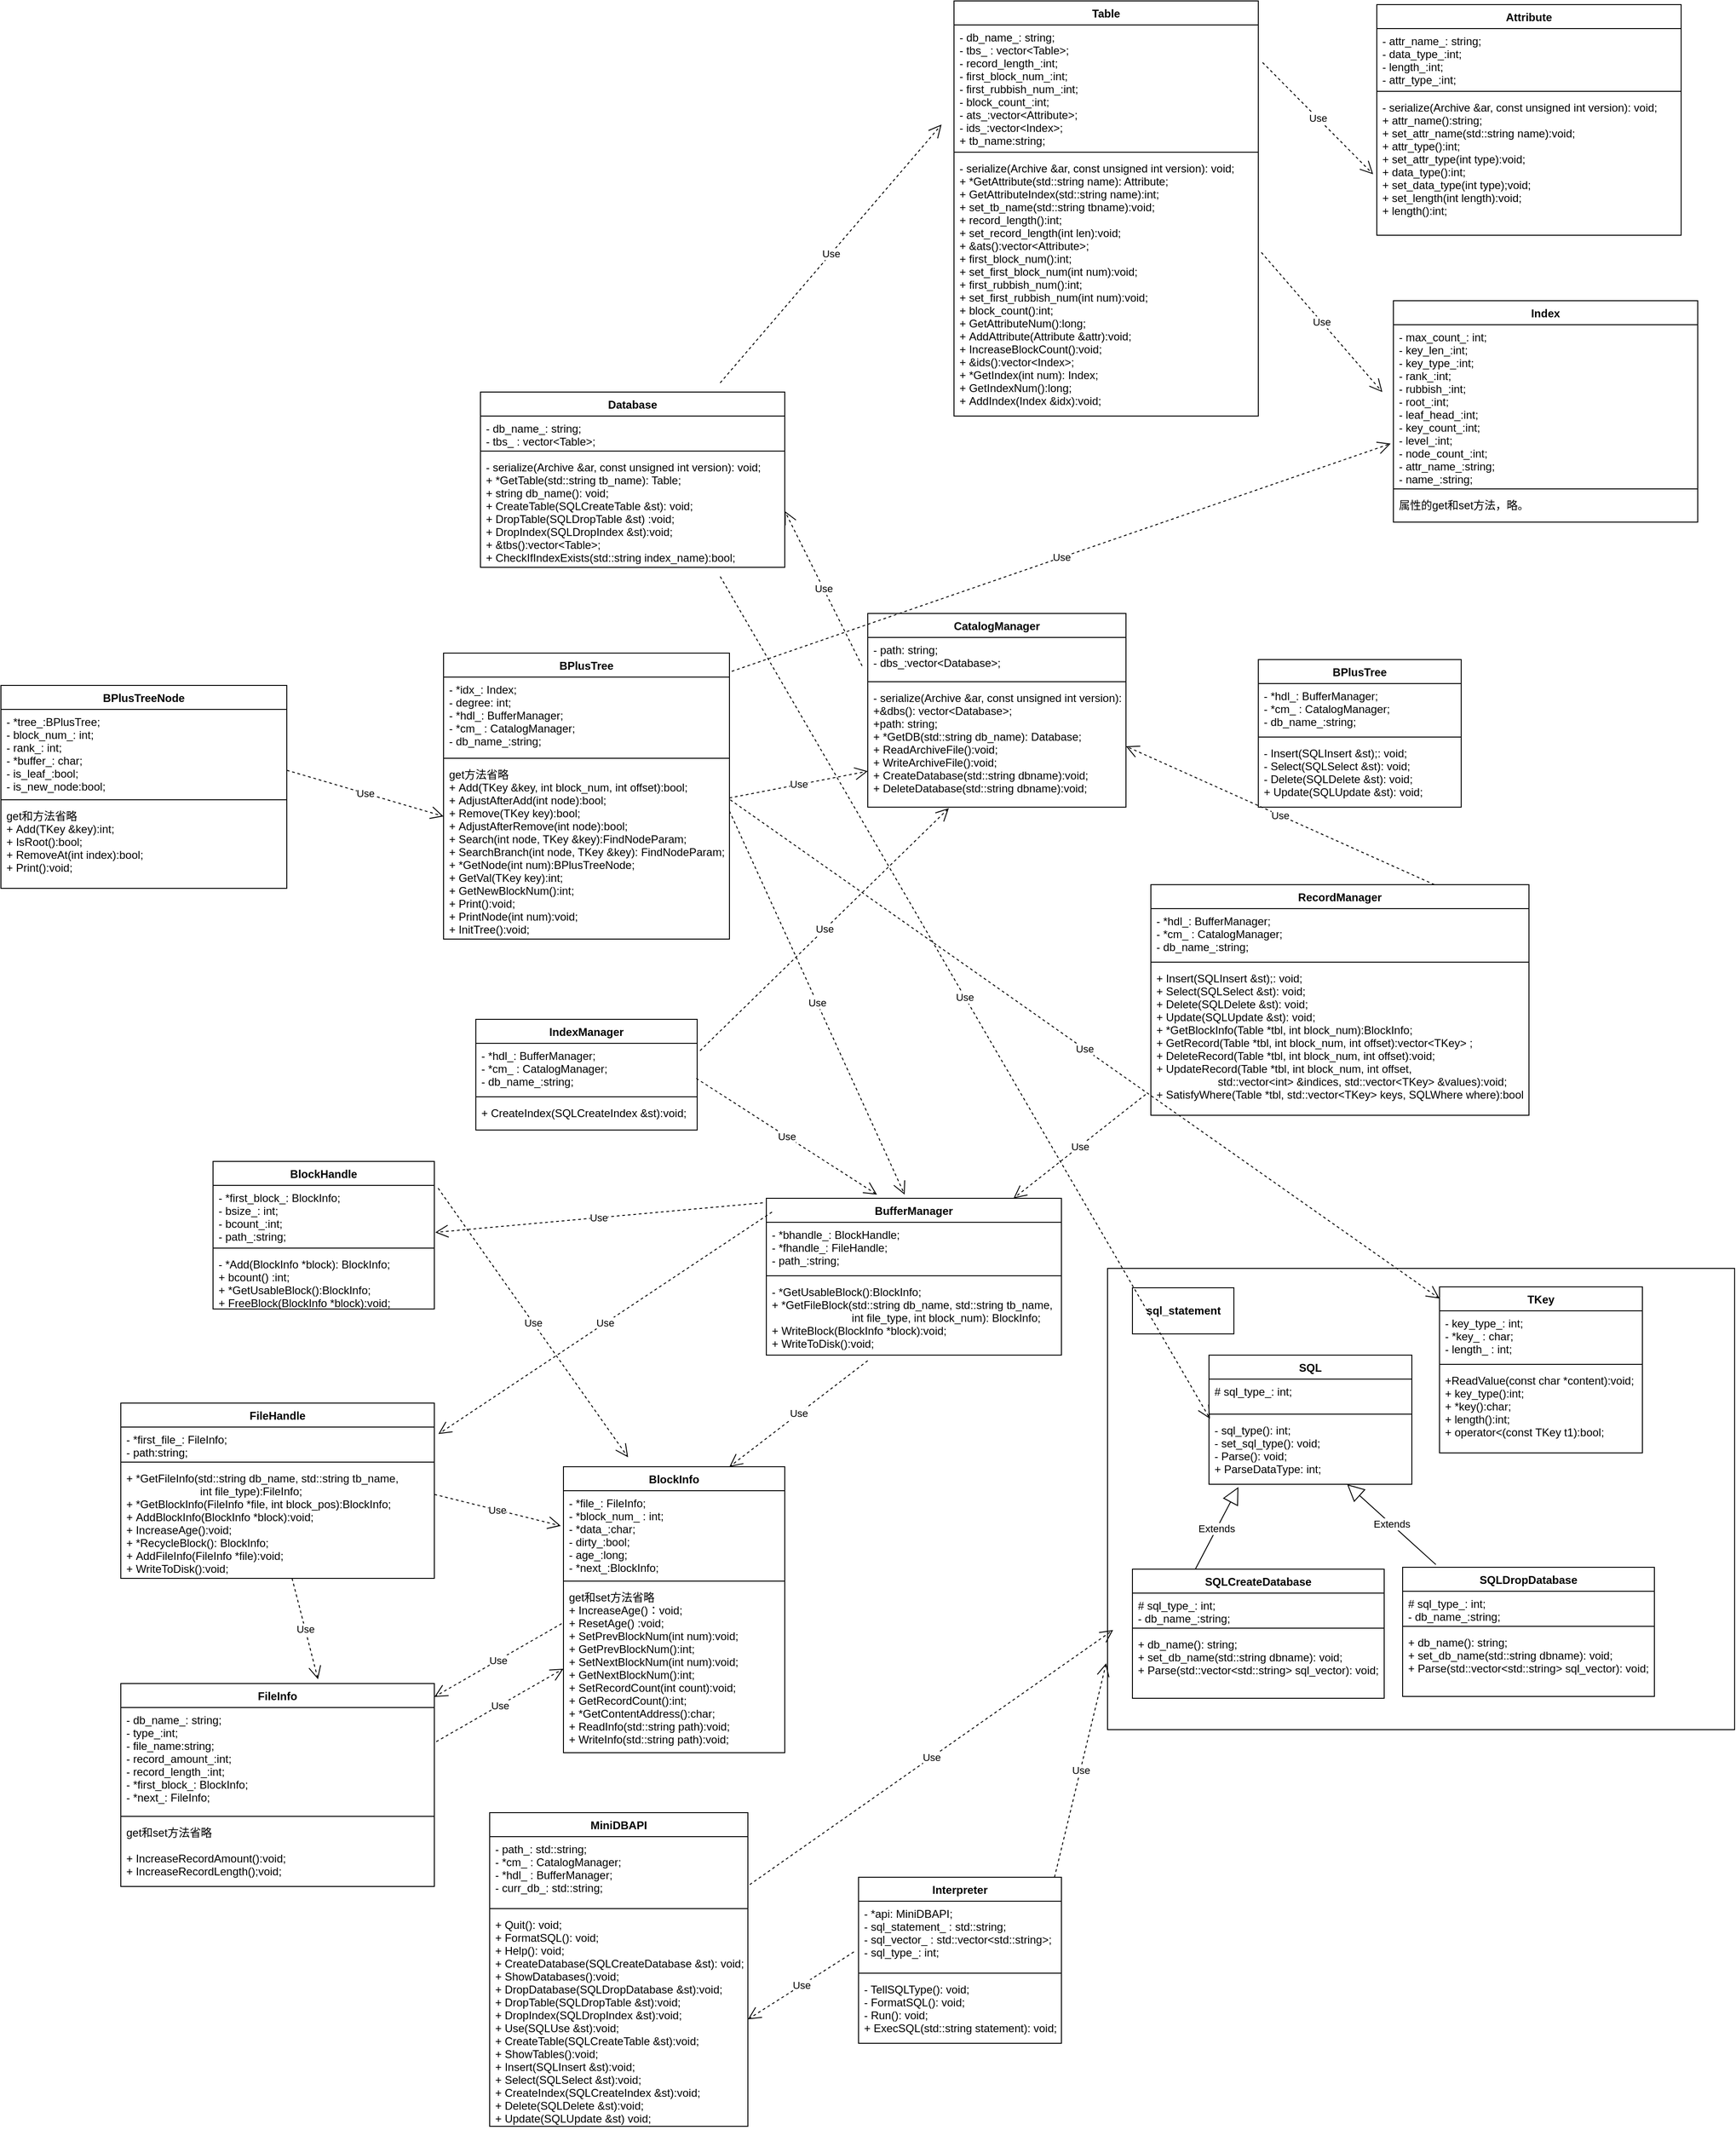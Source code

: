 <mxfile version="12.1.0" type="github" pages="1"><diagram id="jw5CGxTpwhbKzaCo8tif" name="Page-1"><mxGraphModel dx="1759" dy="2970" grid="1" gridSize="10" guides="1" tooltips="1" connect="1" arrows="1" fold="1" page="1" pageScale="1" pageWidth="827" pageHeight="1169" math="0" shadow="0"><root><mxCell id="0"/><mxCell id="1" parent="0"/><mxCell id="s9cEcPbTO099OzOlIRbk-24" value="" style="html=1;" parent="1" vertex="1"><mxGeometry x="690" y="-250" width="680" height="500" as="geometry"/></mxCell><mxCell id="s9cEcPbTO099OzOlIRbk-1" value="Interpreter" style="swimlane;fontStyle=1;align=center;verticalAlign=top;childLayout=stackLayout;horizontal=1;startSize=26;horizontalStack=0;resizeParent=1;resizeParentMax=0;resizeLast=0;collapsible=1;marginBottom=0;" parent="1" vertex="1"><mxGeometry x="420" y="410" width="220" height="180" as="geometry"/></mxCell><mxCell id="s9cEcPbTO099OzOlIRbk-2" value="- *api: MiniDBAPI;&#10;- sql_statement_ : std::string;&#10;- sql_vector_ : std::vector&lt;std::string&gt;;&#10;- sql_type_: int;" style="text;strokeColor=none;fillColor=none;align=left;verticalAlign=top;spacingLeft=4;spacingRight=4;overflow=hidden;rotatable=0;points=[[0,0.5],[1,0.5]];portConstraint=eastwest;" parent="s9cEcPbTO099OzOlIRbk-1" vertex="1"><mxGeometry y="26" width="220" height="74" as="geometry"/></mxCell><mxCell id="s9cEcPbTO099OzOlIRbk-3" value="" style="line;strokeWidth=1;fillColor=none;align=left;verticalAlign=middle;spacingTop=-1;spacingLeft=3;spacingRight=3;rotatable=0;labelPosition=right;points=[];portConstraint=eastwest;" parent="s9cEcPbTO099OzOlIRbk-1" vertex="1"><mxGeometry y="100" width="220" height="8" as="geometry"/></mxCell><mxCell id="s9cEcPbTO099OzOlIRbk-4" value="- TellSQLType(): void;&#10;- FormatSQL(): void;&#10;- Run(): void;&#10;+ ExecSQL(std::string statement): void;&#10;" style="text;strokeColor=none;fillColor=none;align=left;verticalAlign=top;spacingLeft=4;spacingRight=4;overflow=hidden;rotatable=0;points=[[0,0.5],[1,0.5]];portConstraint=eastwest;" parent="s9cEcPbTO099OzOlIRbk-1" vertex="1"><mxGeometry y="108" width="220" height="72" as="geometry"/></mxCell><mxCell id="s9cEcPbTO099OzOlIRbk-5" value="MiniDBAPI" style="swimlane;fontStyle=1;align=center;verticalAlign=top;childLayout=stackLayout;horizontal=1;startSize=26;horizontalStack=0;resizeParent=1;resizeParentMax=0;resizeLast=0;collapsible=1;marginBottom=0;" parent="1" vertex="1"><mxGeometry x="20" y="340" width="280" height="340" as="geometry"/></mxCell><mxCell id="s9cEcPbTO099OzOlIRbk-6" value="- path_: std::string;&#10;- *cm_ : CatalogManager;&#10;- *hdl_ : BufferManager;&#10;- curr_db_: std::string;" style="text;strokeColor=none;fillColor=none;align=left;verticalAlign=top;spacingLeft=4;spacingRight=4;overflow=hidden;rotatable=0;points=[[0,0.5],[1,0.5]];portConstraint=eastwest;" parent="s9cEcPbTO099OzOlIRbk-5" vertex="1"><mxGeometry y="26" width="280" height="74" as="geometry"/></mxCell><mxCell id="s9cEcPbTO099OzOlIRbk-7" value="" style="line;strokeWidth=1;fillColor=none;align=left;verticalAlign=middle;spacingTop=-1;spacingLeft=3;spacingRight=3;rotatable=0;labelPosition=right;points=[];portConstraint=eastwest;" parent="s9cEcPbTO099OzOlIRbk-5" vertex="1"><mxGeometry y="100" width="280" height="8" as="geometry"/></mxCell><mxCell id="s9cEcPbTO099OzOlIRbk-8" value="+ Quit(): void;&#10;+ FormatSQL(): void;&#10;+ Help(): void;&#10;+ CreateDatabase(SQLCreateDatabase &amp;st): void;&#10;+ ShowDatabases():void;&#10;+ DropDatabase(SQLDropDatabase &amp;st):void;&#10;+ DropTable(SQLDropTable &amp;st):void;&#10;+ DropIndex(SQLDropIndex &amp;st):void;&#10;+ Use(SQLUse &amp;st):void;&#10;+ CreateTable(SQLCreateTable &amp;st):void;&#10;+ ShowTables():void;&#10;+ Insert(SQLInsert &amp;st):void;&#10;+ Select(SQLSelect &amp;st):void;&#10;+ CreateIndex(SQLCreateIndex &amp;st):void;&#10;+ Delete(SQLDelete &amp;st):void;&#10;+ Update(SQLUpdate &amp;st) void;&#10;&#10;&#10;&#10;" style="text;strokeColor=none;fillColor=none;align=left;verticalAlign=top;spacingLeft=4;spacingRight=4;overflow=hidden;rotatable=0;points=[[0,0.5],[1,0.5]];portConstraint=eastwest;" parent="s9cEcPbTO099OzOlIRbk-5" vertex="1"><mxGeometry y="108" width="280" height="232" as="geometry"/></mxCell><mxCell id="s9cEcPbTO099OzOlIRbk-13" value="Use" style="endArrow=open;endSize=12;dashed=1;html=1;entryX=1;entryY=0.5;entryDx=0;entryDy=0;exitX=-0.023;exitY=0.743;exitDx=0;exitDy=0;exitPerimeter=0;" parent="1" source="s9cEcPbTO099OzOlIRbk-2" target="s9cEcPbTO099OzOlIRbk-8" edge="1"><mxGeometry width="160" relative="1" as="geometry"><mxPoint x="190" y="380" as="sourcePoint"/><mxPoint x="350" y="380" as="targetPoint"/></mxGeometry></mxCell><mxCell id="s9cEcPbTO099OzOlIRbk-14" value="Use" style="endArrow=open;endSize=12;dashed=1;html=1;entryX=-0.018;entryY=0.649;entryDx=0;entryDy=0;entryPerimeter=0;" parent="1" edge="1"><mxGeometry width="160" relative="1" as="geometry"><mxPoint x="632.5" y="410" as="sourcePoint"/><mxPoint x="688.54" y="178.026" as="targetPoint"/></mxGeometry></mxCell><mxCell id="s9cEcPbTO099OzOlIRbk-16" value="TKey" style="swimlane;fontStyle=1;align=center;verticalAlign=top;childLayout=stackLayout;horizontal=1;startSize=26;horizontalStack=0;resizeParent=1;resizeParentMax=0;resizeLast=0;collapsible=1;marginBottom=0;" parent="1" vertex="1"><mxGeometry x="1050" y="-230" width="220" height="180" as="geometry"/></mxCell><mxCell id="s9cEcPbTO099OzOlIRbk-17" value="- key_type_: int;&#10;- *key_ : char;&#10;- length_ : int;" style="text;strokeColor=none;fillColor=none;align=left;verticalAlign=top;spacingLeft=4;spacingRight=4;overflow=hidden;rotatable=0;points=[[0,0.5],[1,0.5]];portConstraint=eastwest;" parent="s9cEcPbTO099OzOlIRbk-16" vertex="1"><mxGeometry y="26" width="220" height="54" as="geometry"/></mxCell><mxCell id="s9cEcPbTO099OzOlIRbk-18" value="" style="line;strokeWidth=1;fillColor=none;align=left;verticalAlign=middle;spacingTop=-1;spacingLeft=3;spacingRight=3;rotatable=0;labelPosition=right;points=[];portConstraint=eastwest;" parent="s9cEcPbTO099OzOlIRbk-16" vertex="1"><mxGeometry y="80" width="220" height="8" as="geometry"/></mxCell><mxCell id="s9cEcPbTO099OzOlIRbk-19" value="+ReadValue(const char *content):void;&#10;+ key_type():int;&#10;+ *key():char;&#10;+ length():int;&#10;+ operator&lt;(const TKey t1):bool;&#10;&#10;" style="text;strokeColor=none;fillColor=none;align=left;verticalAlign=top;spacingLeft=4;spacingRight=4;overflow=hidden;rotatable=0;points=[[0,0.5],[1,0.5]];portConstraint=eastwest;" parent="s9cEcPbTO099OzOlIRbk-16" vertex="1"><mxGeometry y="88" width="220" height="92" as="geometry"/></mxCell><mxCell id="s9cEcPbTO099OzOlIRbk-20" value="SQL" style="swimlane;fontStyle=1;align=center;verticalAlign=top;childLayout=stackLayout;horizontal=1;startSize=26;horizontalStack=0;resizeParent=1;resizeParentMax=0;resizeLast=0;collapsible=1;marginBottom=0;" parent="1" vertex="1"><mxGeometry x="800" y="-156" width="220" height="140" as="geometry"/></mxCell><mxCell id="s9cEcPbTO099OzOlIRbk-21" value="# sql_type_: int;" style="text;strokeColor=none;fillColor=none;align=left;verticalAlign=top;spacingLeft=4;spacingRight=4;overflow=hidden;rotatable=0;points=[[0,0.5],[1,0.5]];portConstraint=eastwest;" parent="s9cEcPbTO099OzOlIRbk-20" vertex="1"><mxGeometry y="26" width="220" height="34" as="geometry"/></mxCell><mxCell id="s9cEcPbTO099OzOlIRbk-22" value="" style="line;strokeWidth=1;fillColor=none;align=left;verticalAlign=middle;spacingTop=-1;spacingLeft=3;spacingRight=3;rotatable=0;labelPosition=right;points=[];portConstraint=eastwest;" parent="s9cEcPbTO099OzOlIRbk-20" vertex="1"><mxGeometry y="60" width="220" height="8" as="geometry"/></mxCell><mxCell id="s9cEcPbTO099OzOlIRbk-23" value="- sql_type(): int;&#10;- set_sql_type(): void;&#10;- Parse(): void;&#10;+ ParseDataType: int;&#10;" style="text;strokeColor=none;fillColor=none;align=left;verticalAlign=top;spacingLeft=4;spacingRight=4;overflow=hidden;rotatable=0;points=[[0,0.5],[1,0.5]];portConstraint=eastwest;" parent="s9cEcPbTO099OzOlIRbk-20" vertex="1"><mxGeometry y="68" width="220" height="72" as="geometry"/></mxCell><mxCell id="s9cEcPbTO099OzOlIRbk-26" value="SQLCreateDatabase" style="swimlane;fontStyle=1;align=center;verticalAlign=top;childLayout=stackLayout;horizontal=1;startSize=26;horizontalStack=0;resizeParent=1;resizeParentMax=0;resizeLast=0;collapsible=1;marginBottom=0;" parent="1" vertex="1"><mxGeometry x="717" y="76" width="273" height="140" as="geometry"/></mxCell><mxCell id="s9cEcPbTO099OzOlIRbk-27" value="# sql_type_: int;&#10;- db_name_:string; " style="text;strokeColor=none;fillColor=none;align=left;verticalAlign=top;spacingLeft=4;spacingRight=4;overflow=hidden;rotatable=0;points=[[0,0.5],[1,0.5]];portConstraint=eastwest;" parent="s9cEcPbTO099OzOlIRbk-26" vertex="1"><mxGeometry y="26" width="273" height="34" as="geometry"/></mxCell><mxCell id="s9cEcPbTO099OzOlIRbk-28" value="" style="line;strokeWidth=1;fillColor=none;align=left;verticalAlign=middle;spacingTop=-1;spacingLeft=3;spacingRight=3;rotatable=0;labelPosition=right;points=[];portConstraint=eastwest;" parent="s9cEcPbTO099OzOlIRbk-26" vertex="1"><mxGeometry y="60" width="273" height="8" as="geometry"/></mxCell><mxCell id="s9cEcPbTO099OzOlIRbk-29" value="+ db_name(): string;&#10;+ set_db_name(std::string dbname): void;&#10;+ Parse(std::vector&lt;std::string&gt; sql_vector): void;" style="text;strokeColor=none;fillColor=none;align=left;verticalAlign=top;spacingLeft=4;spacingRight=4;overflow=hidden;rotatable=0;points=[[0,0.5],[1,0.5]];portConstraint=eastwest;" parent="s9cEcPbTO099OzOlIRbk-26" vertex="1"><mxGeometry y="68" width="273" height="72" as="geometry"/></mxCell><mxCell id="s9cEcPbTO099OzOlIRbk-30" value="Extends" style="endArrow=block;endSize=16;endFill=0;html=1;entryX=0.145;entryY=1.042;entryDx=0;entryDy=0;entryPerimeter=0;exitX=0.25;exitY=0;exitDx=0;exitDy=0;" parent="1" source="s9cEcPbTO099OzOlIRbk-26" target="s9cEcPbTO099OzOlIRbk-23" edge="1"><mxGeometry width="160" relative="1" as="geometry"><mxPoint x="700" y="60" as="sourcePoint"/><mxPoint x="860" y="60" as="targetPoint"/></mxGeometry></mxCell><mxCell id="s9cEcPbTO099OzOlIRbk-31" value="SQLDropDatabase" style="swimlane;fontStyle=1;align=center;verticalAlign=top;childLayout=stackLayout;horizontal=1;startSize=26;horizontalStack=0;resizeParent=1;resizeParentMax=0;resizeLast=0;collapsible=1;marginBottom=0;" parent="1" vertex="1"><mxGeometry x="1010" y="74" width="273" height="140" as="geometry"/></mxCell><mxCell id="s9cEcPbTO099OzOlIRbk-32" value="# sql_type_: int;&#10;- db_name_:string; " style="text;strokeColor=none;fillColor=none;align=left;verticalAlign=top;spacingLeft=4;spacingRight=4;overflow=hidden;rotatable=0;points=[[0,0.5],[1,0.5]];portConstraint=eastwest;" parent="s9cEcPbTO099OzOlIRbk-31" vertex="1"><mxGeometry y="26" width="273" height="34" as="geometry"/></mxCell><mxCell id="s9cEcPbTO099OzOlIRbk-33" value="" style="line;strokeWidth=1;fillColor=none;align=left;verticalAlign=middle;spacingTop=-1;spacingLeft=3;spacingRight=3;rotatable=0;labelPosition=right;points=[];portConstraint=eastwest;" parent="s9cEcPbTO099OzOlIRbk-31" vertex="1"><mxGeometry y="60" width="273" height="8" as="geometry"/></mxCell><mxCell id="s9cEcPbTO099OzOlIRbk-34" value="+ db_name(): string;&#10;+ set_db_name(std::string dbname): void;&#10;+ Parse(std::vector&lt;std::string&gt; sql_vector): void;" style="text;strokeColor=none;fillColor=none;align=left;verticalAlign=top;spacingLeft=4;spacingRight=4;overflow=hidden;rotatable=0;points=[[0,0.5],[1,0.5]];portConstraint=eastwest;" parent="s9cEcPbTO099OzOlIRbk-31" vertex="1"><mxGeometry y="68" width="273" height="72" as="geometry"/></mxCell><mxCell id="s9cEcPbTO099OzOlIRbk-36" value="Extends" style="endArrow=block;endSize=16;endFill=0;html=1;exitX=0.132;exitY=-0.021;exitDx=0;exitDy=0;exitPerimeter=0;" parent="1" source="s9cEcPbTO099OzOlIRbk-31" target="s9cEcPbTO099OzOlIRbk-23" edge="1"><mxGeometry width="160" relative="1" as="geometry"><mxPoint x="795.25" y="86" as="sourcePoint"/><mxPoint x="841.9" y="-2.976" as="targetPoint"/></mxGeometry></mxCell><mxCell id="s9cEcPbTO099OzOlIRbk-37" value="&lt;b&gt;sql_statement&lt;/b&gt;" style="html=1;" parent="1" vertex="1"><mxGeometry x="717" y="-229" width="110" height="50" as="geometry"/></mxCell><mxCell id="s9cEcPbTO099OzOlIRbk-42" value="CatalogManager" style="swimlane;fontStyle=1;align=center;verticalAlign=top;childLayout=stackLayout;horizontal=1;startSize=26;horizontalStack=0;resizeParent=1;resizeParentMax=0;resizeLast=0;collapsible=1;marginBottom=0;" parent="1" vertex="1"><mxGeometry x="430" y="-960" width="280" height="210" as="geometry"/></mxCell><mxCell id="s9cEcPbTO099OzOlIRbk-43" value="- path: string;&#10;- dbs_:vector&lt;Database&gt;;" style="text;strokeColor=none;fillColor=none;align=left;verticalAlign=top;spacingLeft=4;spacingRight=4;overflow=hidden;rotatable=0;points=[[0,0.5],[1,0.5]];portConstraint=eastwest;" parent="s9cEcPbTO099OzOlIRbk-42" vertex="1"><mxGeometry y="26" width="280" height="44" as="geometry"/></mxCell><mxCell id="s9cEcPbTO099OzOlIRbk-44" value="" style="line;strokeWidth=1;fillColor=none;align=left;verticalAlign=middle;spacingTop=-1;spacingLeft=3;spacingRight=3;rotatable=0;labelPosition=right;points=[];portConstraint=eastwest;" parent="s9cEcPbTO099OzOlIRbk-42" vertex="1"><mxGeometry y="70" width="280" height="8" as="geometry"/></mxCell><mxCell id="s9cEcPbTO099OzOlIRbk-45" value="- serialize(Archive &amp;ar, const unsigned int version): void;&#10;+&amp;dbs(): vector&lt;Database&gt;;&#10;+path: string;&#10;+ *GetDB(std::string db_name): Database;&#10;+ ReadArchiveFile():void;&#10;+ WriteArchiveFile():void;&#10;+ CreateDatabase(std::string dbname):void;&#10;+ DeleteDatabase(std::string dbname):void;" style="text;strokeColor=none;fillColor=none;align=left;verticalAlign=top;spacingLeft=4;spacingRight=4;overflow=hidden;rotatable=0;points=[[0,0.5],[1,0.5]];portConstraint=eastwest;" parent="s9cEcPbTO099OzOlIRbk-42" vertex="1"><mxGeometry y="78" width="280" height="132" as="geometry"/></mxCell><mxCell id="s9cEcPbTO099OzOlIRbk-46" value="Database" style="swimlane;fontStyle=1;align=center;verticalAlign=top;childLayout=stackLayout;horizontal=1;startSize=26;horizontalStack=0;resizeParent=1;resizeParentMax=0;resizeLast=0;collapsible=1;marginBottom=0;" parent="1" vertex="1"><mxGeometry x="10" y="-1200" width="330" height="190" as="geometry"/></mxCell><mxCell id="s9cEcPbTO099OzOlIRbk-47" value="- db_name_: string;&#10;- tbs_ : vector&lt;Table&gt;;" style="text;strokeColor=none;fillColor=none;align=left;verticalAlign=top;spacingLeft=4;spacingRight=4;overflow=hidden;rotatable=0;points=[[0,0.5],[1,0.5]];portConstraint=eastwest;" parent="s9cEcPbTO099OzOlIRbk-46" vertex="1"><mxGeometry y="26" width="330" height="34" as="geometry"/></mxCell><mxCell id="s9cEcPbTO099OzOlIRbk-48" value="" style="line;strokeWidth=1;fillColor=none;align=left;verticalAlign=middle;spacingTop=-1;spacingLeft=3;spacingRight=3;rotatable=0;labelPosition=right;points=[];portConstraint=eastwest;" parent="s9cEcPbTO099OzOlIRbk-46" vertex="1"><mxGeometry y="60" width="330" height="8" as="geometry"/></mxCell><mxCell id="s9cEcPbTO099OzOlIRbk-49" value="- serialize(Archive &amp;ar, const unsigned int version): void;&#10;+ *GetTable(std::string tb_name): Table;&#10;+ string db_name(): void;&#10;+ CreateTable(SQLCreateTable &amp;st): void;&#10;+ DropTable(SQLDropTable &amp;st) :void;&#10;+ DropIndex(SQLDropIndex &amp;st):void;&#10;+ &amp;tbs():vector&lt;Table&gt;;&#10;+ CheckIfIndexExists(std::string index_name):bool;&#10;" style="text;strokeColor=none;fillColor=none;align=left;verticalAlign=top;spacingLeft=4;spacingRight=4;overflow=hidden;rotatable=0;points=[[0,0.5],[1,0.5]];portConstraint=eastwest;" parent="s9cEcPbTO099OzOlIRbk-46" vertex="1"><mxGeometry y="68" width="330" height="122" as="geometry"/></mxCell><mxCell id="s9cEcPbTO099OzOlIRbk-50" value="Table" style="swimlane;fontStyle=1;align=center;verticalAlign=top;childLayout=stackLayout;horizontal=1;startSize=26;horizontalStack=0;resizeParent=1;resizeParentMax=0;resizeLast=0;collapsible=1;marginBottom=0;" parent="1" vertex="1"><mxGeometry x="523.5" y="-1624" width="330" height="450" as="geometry"/></mxCell><mxCell id="s9cEcPbTO099OzOlIRbk-51" value="- db_name_: string;&#10;- tbs_ : vector&lt;Table&gt;;&#10;- record_length_:int;&#10;- first_block_num_:int;&#10;- first_rubbish_num_:int;&#10;- block_count_:int;&#10;- ats_:vector&lt;Attribute&gt;;&#10;- ids_:vector&lt;Index&gt;;&#10;+ tb_name:string;" style="text;strokeColor=none;fillColor=none;align=left;verticalAlign=top;spacingLeft=4;spacingRight=4;overflow=hidden;rotatable=0;points=[[0,0.5],[1,0.5]];portConstraint=eastwest;" parent="s9cEcPbTO099OzOlIRbk-50" vertex="1"><mxGeometry y="26" width="330" height="134" as="geometry"/></mxCell><mxCell id="s9cEcPbTO099OzOlIRbk-52" value="" style="line;strokeWidth=1;fillColor=none;align=left;verticalAlign=middle;spacingTop=-1;spacingLeft=3;spacingRight=3;rotatable=0;labelPosition=right;points=[];portConstraint=eastwest;" parent="s9cEcPbTO099OzOlIRbk-50" vertex="1"><mxGeometry y="160" width="330" height="8" as="geometry"/></mxCell><mxCell id="s9cEcPbTO099OzOlIRbk-53" value="- serialize(Archive &amp;ar, const unsigned int version): void;&#10;+ *GetAttribute(std::string name): Attribute;&#10;+ GetAttributeIndex(std::string name):int;&#10;+ set_tb_name(std::string tbname):void;&#10;+ record_length():int;&#10;+ set_record_length(int len):void;&#10;+ &amp;ats():vector&lt;Attribute&gt;;&#10;+ first_block_num():int;&#10;+ set_first_block_num(int num):void;&#10;+ first_rubbish_num():int;&#10;+ set_first_rubbish_num(int num):void;&#10;+ block_count():int;&#10;+ GetAttributeNum():long;&#10;+ AddAttribute(Attribute &amp;attr):void;&#10;+ IncreaseBlockCount():void;&#10;+ &amp;ids():vector&lt;Index&gt;;&#10;+ *GetIndex(int num): Index;&#10;+ GetIndexNum():long;&#10;+ AddIndex(Index &amp;idx):void;&#10;&#10;&#10;&#10;&#10;&#10;" style="text;strokeColor=none;fillColor=none;align=left;verticalAlign=top;spacingLeft=4;spacingRight=4;overflow=hidden;rotatable=0;points=[[0,0.5],[1,0.5]];portConstraint=eastwest;" parent="s9cEcPbTO099OzOlIRbk-50" vertex="1"><mxGeometry y="168" width="330" height="282" as="geometry"/></mxCell><mxCell id="s9cEcPbTO099OzOlIRbk-54" value="Use" style="endArrow=open;endSize=12;dashed=1;html=1;" parent="1" edge="1"><mxGeometry width="160" relative="1" as="geometry"><mxPoint x="270" y="-1210" as="sourcePoint"/><mxPoint x="510" y="-1490" as="targetPoint"/></mxGeometry></mxCell><mxCell id="s9cEcPbTO099OzOlIRbk-55" value="Attribute" style="swimlane;fontStyle=1;align=center;verticalAlign=top;childLayout=stackLayout;horizontal=1;startSize=26;horizontalStack=0;resizeParent=1;resizeParentMax=0;resizeLast=0;collapsible=1;marginBottom=0;" parent="1" vertex="1"><mxGeometry x="982" y="-1620" width="330" height="250" as="geometry"/></mxCell><mxCell id="s9cEcPbTO099OzOlIRbk-56" value="- attr_name_: string;&#10;- data_type_:int;&#10;- length_:int;&#10;- attr_type_:int;" style="text;strokeColor=none;fillColor=none;align=left;verticalAlign=top;spacingLeft=4;spacingRight=4;overflow=hidden;rotatable=0;points=[[0,0.5],[1,0.5]];portConstraint=eastwest;" parent="s9cEcPbTO099OzOlIRbk-55" vertex="1"><mxGeometry y="26" width="330" height="64" as="geometry"/></mxCell><mxCell id="s9cEcPbTO099OzOlIRbk-57" value="" style="line;strokeWidth=1;fillColor=none;align=left;verticalAlign=middle;spacingTop=-1;spacingLeft=3;spacingRight=3;rotatable=0;labelPosition=right;points=[];portConstraint=eastwest;" parent="s9cEcPbTO099OzOlIRbk-55" vertex="1"><mxGeometry y="90" width="330" height="8" as="geometry"/></mxCell><mxCell id="s9cEcPbTO099OzOlIRbk-58" value="- serialize(Archive &amp;ar, const unsigned int version): void;&#10;+ attr_name():string;&#10;+ set_attr_name(std::string name):void;&#10;+ attr_type():int;&#10;+ set_attr_type(int type):void;&#10;+ data_type():int;&#10;+ set_data_type(int type);void;&#10;+ set_length(int length):void;&#10;+ length():int;&#10;&#10;&#10;&#10;&#10;&#10;" style="text;strokeColor=none;fillColor=none;align=left;verticalAlign=top;spacingLeft=4;spacingRight=4;overflow=hidden;rotatable=0;points=[[0,0.5],[1,0.5]];portConstraint=eastwest;" parent="s9cEcPbTO099OzOlIRbk-55" vertex="1"><mxGeometry y="98" width="330" height="152" as="geometry"/></mxCell><mxCell id="s9cEcPbTO099OzOlIRbk-59" value="Index" style="swimlane;fontStyle=1;align=center;verticalAlign=top;childLayout=stackLayout;horizontal=1;startSize=26;horizontalStack=0;resizeParent=1;resizeParentMax=0;resizeLast=0;collapsible=1;marginBottom=0;" parent="1" vertex="1"><mxGeometry x="1000" y="-1299" width="330" height="240" as="geometry"/></mxCell><mxCell id="s9cEcPbTO099OzOlIRbk-60" value="- max_count_: int;&#10;- key_len_:int;&#10;- key_type_:int;&#10;- rank_:int;&#10;- rubbish_:int;&#10;- root_:int;&#10;- leaf_head_:int;&#10;- key_count_:int;&#10;- level_:int;&#10;- node_count_:int;&#10;- attr_name_:string;&#10;- name_:string;&#10;" style="text;strokeColor=none;fillColor=none;align=left;verticalAlign=top;spacingLeft=4;spacingRight=4;overflow=hidden;rotatable=0;points=[[0,0.5],[1,0.5]];portConstraint=eastwest;" parent="s9cEcPbTO099OzOlIRbk-59" vertex="1"><mxGeometry y="26" width="330" height="174" as="geometry"/></mxCell><mxCell id="s9cEcPbTO099OzOlIRbk-61" value="" style="line;strokeWidth=1;fillColor=none;align=left;verticalAlign=middle;spacingTop=-1;spacingLeft=3;spacingRight=3;rotatable=0;labelPosition=right;points=[];portConstraint=eastwest;" parent="s9cEcPbTO099OzOlIRbk-59" vertex="1"><mxGeometry y="200" width="330" height="8" as="geometry"/></mxCell><mxCell id="s9cEcPbTO099OzOlIRbk-62" value="属性的get和set方法，略。&#10;&#10;&#10;&#10;&#10;" style="text;strokeColor=none;fillColor=none;align=left;verticalAlign=top;spacingLeft=4;spacingRight=4;overflow=hidden;rotatable=0;points=[[0,0.5],[1,0.5]];portConstraint=eastwest;" parent="s9cEcPbTO099OzOlIRbk-59" vertex="1"><mxGeometry y="208" width="330" height="32" as="geometry"/></mxCell><mxCell id="s9cEcPbTO099OzOlIRbk-63" value="Use" style="endArrow=open;endSize=12;dashed=1;html=1;entryX=-0.012;entryY=0.565;entryDx=0;entryDy=0;entryPerimeter=0;exitX=1.014;exitY=0.304;exitDx=0;exitDy=0;exitPerimeter=0;" parent="1" source="s9cEcPbTO099OzOlIRbk-51" target="s9cEcPbTO099OzOlIRbk-58" edge="1"><mxGeometry width="160" relative="1" as="geometry"><mxPoint x="280" y="-1200" as="sourcePoint"/><mxPoint x="520" y="-1480" as="targetPoint"/></mxGeometry></mxCell><mxCell id="s9cEcPbTO099OzOlIRbk-64" value="Use" style="endArrow=open;endSize=12;dashed=1;html=1;exitX=1.01;exitY=0.371;exitDx=0;exitDy=0;exitPerimeter=0;" parent="1" source="s9cEcPbTO099OzOlIRbk-53" edge="1"><mxGeometry width="160" relative="1" as="geometry"><mxPoint x="868.12" y="-1547.264" as="sourcePoint"/><mxPoint x="988" y="-1200" as="targetPoint"/></mxGeometry></mxCell><mxCell id="s9cEcPbTO099OzOlIRbk-65" value="Use" style="endArrow=open;endSize=12;dashed=1;html=1;entryX=1;entryY=0.5;entryDx=0;entryDy=0;exitX=-0.022;exitY=0.703;exitDx=0;exitDy=0;exitPerimeter=0;" parent="1" source="s9cEcPbTO099OzOlIRbk-43" target="s9cEcPbTO099OzOlIRbk-49" edge="1"><mxGeometry width="160" relative="1" as="geometry"><mxPoint x="530" y="-970" as="sourcePoint"/><mxPoint x="520" y="-1480" as="targetPoint"/></mxGeometry></mxCell><mxCell id="s9cEcPbTO099OzOlIRbk-66" value="RecordManager" style="swimlane;fontStyle=1;align=center;verticalAlign=top;childLayout=stackLayout;horizontal=1;startSize=26;horizontalStack=0;resizeParent=1;resizeParentMax=0;resizeLast=0;collapsible=1;marginBottom=0;" parent="1" vertex="1"><mxGeometry x="737" y="-666" width="410" height="250" as="geometry"/></mxCell><mxCell id="s9cEcPbTO099OzOlIRbk-67" value="- *hdl_: BufferManager;&#10;- *cm_ : CatalogManager;&#10;- db_name_:string;" style="text;strokeColor=none;fillColor=none;align=left;verticalAlign=top;spacingLeft=4;spacingRight=4;overflow=hidden;rotatable=0;points=[[0,0.5],[1,0.5]];portConstraint=eastwest;" parent="s9cEcPbTO099OzOlIRbk-66" vertex="1"><mxGeometry y="26" width="410" height="54" as="geometry"/></mxCell><mxCell id="s9cEcPbTO099OzOlIRbk-68" value="" style="line;strokeWidth=1;fillColor=none;align=left;verticalAlign=middle;spacingTop=-1;spacingLeft=3;spacingRight=3;rotatable=0;labelPosition=right;points=[];portConstraint=eastwest;" parent="s9cEcPbTO099OzOlIRbk-66" vertex="1"><mxGeometry y="80" width="410" height="8" as="geometry"/></mxCell><mxCell id="s9cEcPbTO099OzOlIRbk-69" value="+ Insert(SQLInsert &amp;st);: void;&#10;+ Select(SQLSelect &amp;st): void;&#10;+ Delete(SQLDelete &amp;st): void;&#10;+ Update(SQLUpdate &amp;st): void;&#10;+ *GetBlockInfo(Table *tbl, int block_num):BlockInfo;&#10;+ GetRecord(Table *tbl, int block_num, int offset):vector&lt;TKey&gt; ;&#10;+ DeleteRecord(Table *tbl, int block_num, int offset):void;&#10;+ UpdateRecord(Table *tbl, int block_num, int offset,&#10;                    std::vector&lt;int&gt; &amp;indices, std::vector&lt;TKey&gt; &amp;values):void;&#10;+ SatisfyWhere(Table *tbl, std::vector&lt;TKey&gt; keys, SQLWhere where):bool;" style="text;strokeColor=none;fillColor=none;align=left;verticalAlign=top;spacingLeft=4;spacingRight=4;overflow=hidden;rotatable=0;points=[[0,0.5],[1,0.5]];portConstraint=eastwest;" parent="s9cEcPbTO099OzOlIRbk-66" vertex="1"><mxGeometry y="88" width="410" height="162" as="geometry"/></mxCell><mxCell id="K90A7XLdbrqkIjUNV-QK-1" value="BPlusTree" style="swimlane;fontStyle=1;align=center;verticalAlign=top;childLayout=stackLayout;horizontal=1;startSize=26;horizontalStack=0;resizeParent=1;resizeParentMax=0;resizeLast=0;collapsible=1;marginBottom=0;" vertex="1" parent="1"><mxGeometry x="853.5" y="-910" width="220" height="160" as="geometry"/></mxCell><mxCell id="K90A7XLdbrqkIjUNV-QK-2" value="- *hdl_: BufferManager;&#10;- *cm_ : CatalogManager;&#10;- db_name_:string;" style="text;strokeColor=none;fillColor=none;align=left;verticalAlign=top;spacingLeft=4;spacingRight=4;overflow=hidden;rotatable=0;points=[[0,0.5],[1,0.5]];portConstraint=eastwest;" vertex="1" parent="K90A7XLdbrqkIjUNV-QK-1"><mxGeometry y="26" width="220" height="54" as="geometry"/></mxCell><mxCell id="K90A7XLdbrqkIjUNV-QK-3" value="" style="line;strokeWidth=1;fillColor=none;align=left;verticalAlign=middle;spacingTop=-1;spacingLeft=3;spacingRight=3;rotatable=0;labelPosition=right;points=[];portConstraint=eastwest;" vertex="1" parent="K90A7XLdbrqkIjUNV-QK-1"><mxGeometry y="80" width="220" height="8" as="geometry"/></mxCell><mxCell id="K90A7XLdbrqkIjUNV-QK-4" value="- Insert(SQLInsert &amp;st);: void;&#10;- Select(SQLSelect &amp;st): void;&#10;- Delete(SQLDelete &amp;st): void;&#10;+ Update(SQLUpdate &amp;st): void;&#10;" style="text;strokeColor=none;fillColor=none;align=left;verticalAlign=top;spacingLeft=4;spacingRight=4;overflow=hidden;rotatable=0;points=[[0,0.5],[1,0.5]];portConstraint=eastwest;" vertex="1" parent="K90A7XLdbrqkIjUNV-QK-1"><mxGeometry y="88" width="220" height="72" as="geometry"/></mxCell><mxCell id="K90A7XLdbrqkIjUNV-QK-5" value="Use" style="endArrow=open;endSize=12;dashed=1;html=1;entryX=0.005;entryY=0.014;entryDx=0;entryDy=0;entryPerimeter=0;" edge="1" parent="1" target="s9cEcPbTO099OzOlIRbk-23"><mxGeometry width="160" relative="1" as="geometry"><mxPoint x="270" y="-1000" as="sourcePoint"/><mxPoint x="590" y="-330" as="targetPoint"/></mxGeometry></mxCell><mxCell id="K90A7XLdbrqkIjUNV-QK-6" value="IndexManager" style="swimlane;fontStyle=1;align=center;verticalAlign=top;childLayout=stackLayout;horizontal=1;startSize=26;horizontalStack=0;resizeParent=1;resizeParentMax=0;resizeLast=0;collapsible=1;marginBottom=0;" vertex="1" parent="1"><mxGeometry x="5" y="-520" width="240" height="120" as="geometry"/></mxCell><mxCell id="K90A7XLdbrqkIjUNV-QK-7" value="- *hdl_: BufferManager;&#10;- *cm_ : CatalogManager;&#10;- db_name_:string;" style="text;strokeColor=none;fillColor=none;align=left;verticalAlign=top;spacingLeft=4;spacingRight=4;overflow=hidden;rotatable=0;points=[[0,0.5],[1,0.5]];portConstraint=eastwest;" vertex="1" parent="K90A7XLdbrqkIjUNV-QK-6"><mxGeometry y="26" width="240" height="54" as="geometry"/></mxCell><mxCell id="K90A7XLdbrqkIjUNV-QK-8" value="" style="line;strokeWidth=1;fillColor=none;align=left;verticalAlign=middle;spacingTop=-1;spacingLeft=3;spacingRight=3;rotatable=0;labelPosition=right;points=[];portConstraint=eastwest;" vertex="1" parent="K90A7XLdbrqkIjUNV-QK-6"><mxGeometry y="80" width="240" height="8" as="geometry"/></mxCell><mxCell id="K90A7XLdbrqkIjUNV-QK-9" value="+ CreateIndex(SQLCreateIndex &amp;st):void;" style="text;strokeColor=none;fillColor=none;align=left;verticalAlign=top;spacingLeft=4;spacingRight=4;overflow=hidden;rotatable=0;points=[[0,0.5],[1,0.5]];portConstraint=eastwest;" vertex="1" parent="K90A7XLdbrqkIjUNV-QK-6"><mxGeometry y="88" width="240" height="32" as="geometry"/></mxCell><mxCell id="K90A7XLdbrqkIjUNV-QK-10" value="BufferManager" style="swimlane;fontStyle=1;align=center;verticalAlign=top;childLayout=stackLayout;horizontal=1;startSize=26;horizontalStack=0;resizeParent=1;resizeParentMax=0;resizeLast=0;collapsible=1;marginBottom=0;" vertex="1" parent="1"><mxGeometry x="320" y="-326" width="320" height="170" as="geometry"/></mxCell><mxCell id="K90A7XLdbrqkIjUNV-QK-11" value="- *bhandle_: BlockHandle;&#10;- *fhandle_: FileHandle;&#10;- path_:string;" style="text;strokeColor=none;fillColor=none;align=left;verticalAlign=top;spacingLeft=4;spacingRight=4;overflow=hidden;rotatable=0;points=[[0,0.5],[1,0.5]];portConstraint=eastwest;" vertex="1" parent="K90A7XLdbrqkIjUNV-QK-10"><mxGeometry y="26" width="320" height="54" as="geometry"/></mxCell><mxCell id="K90A7XLdbrqkIjUNV-QK-12" value="" style="line;strokeWidth=1;fillColor=none;align=left;verticalAlign=middle;spacingTop=-1;spacingLeft=3;spacingRight=3;rotatable=0;labelPosition=right;points=[];portConstraint=eastwest;" vertex="1" parent="K90A7XLdbrqkIjUNV-QK-10"><mxGeometry y="80" width="320" height="8" as="geometry"/></mxCell><mxCell id="K90A7XLdbrqkIjUNV-QK-13" value="- *GetUsableBlock():BlockInfo;&#10;+ *GetFileBlock(std::string db_name, std::string tb_name,&#10;                          int file_type, int block_num): BlockInfo;&#10;+ WriteBlock(BlockInfo *block):void;&#10;+ WriteToDisk():void;" style="text;strokeColor=none;fillColor=none;align=left;verticalAlign=top;spacingLeft=4;spacingRight=4;overflow=hidden;rotatable=0;points=[[0,0.5],[1,0.5]];portConstraint=eastwest;" vertex="1" parent="K90A7XLdbrqkIjUNV-QK-10"><mxGeometry y="88" width="320" height="82" as="geometry"/></mxCell><mxCell id="K90A7XLdbrqkIjUNV-QK-19" value="Use" style="endArrow=open;endSize=12;dashed=1;html=1;exitX=0.996;exitY=0.704;exitDx=0;exitDy=0;exitPerimeter=0;" edge="1" parent="1" source="K90A7XLdbrqkIjUNV-QK-7"><mxGeometry width="160" relative="1" as="geometry"><mxPoint x="260" y="-550" as="sourcePoint"/><mxPoint x="440" y="-330" as="targetPoint"/></mxGeometry></mxCell><mxCell id="K90A7XLdbrqkIjUNV-QK-22" value="BPlusTree" style="swimlane;fontStyle=1;align=center;verticalAlign=top;childLayout=stackLayout;horizontal=1;startSize=26;horizontalStack=0;resizeParent=1;resizeParentMax=0;resizeLast=0;collapsible=1;marginBottom=0;" vertex="1" parent="1"><mxGeometry x="-30" y="-917" width="310" height="310" as="geometry"/></mxCell><mxCell id="K90A7XLdbrqkIjUNV-QK-23" value="- *idx_: Index;&#10;- degree: int;&#10;- *hdl_: BufferManager;&#10;- *cm_ : CatalogManager;&#10;- db_name_:string;" style="text;strokeColor=none;fillColor=none;align=left;verticalAlign=top;spacingLeft=4;spacingRight=4;overflow=hidden;rotatable=0;points=[[0,0.5],[1,0.5]];portConstraint=eastwest;" vertex="1" parent="K90A7XLdbrqkIjUNV-QK-22"><mxGeometry y="26" width="310" height="84" as="geometry"/></mxCell><mxCell id="K90A7XLdbrqkIjUNV-QK-24" value="" style="line;strokeWidth=1;fillColor=none;align=left;verticalAlign=middle;spacingTop=-1;spacingLeft=3;spacingRight=3;rotatable=0;labelPosition=right;points=[];portConstraint=eastwest;" vertex="1" parent="K90A7XLdbrqkIjUNV-QK-22"><mxGeometry y="110" width="310" height="8" as="geometry"/></mxCell><mxCell id="K90A7XLdbrqkIjUNV-QK-25" value="get方法省略&#10;+ Add(TKey &amp;key, int block_num, int offset):bool;&#10;+ AdjustAfterAdd(int node):bool;&#10;+ Remove(TKey key):bool;&#10;+ AdjustAfterRemove(int node):bool;&#10;+ Search(int node, TKey &amp;key):FindNodeParam;&#10;+ SearchBranch(int node, TKey &amp;key): FindNodeParam;&#10;+ *GetNode(int num):BPlusTreeNode;&#10;+ GetVal(TKey key):int;&#10;+ GetNewBlockNum():int;&#10;+ Print():void;&#10;+ PrintNode(int num):void;&#10;+ InitTree():void;&#10;&#10;&#10;&#10;" style="text;strokeColor=none;fillColor=none;align=left;verticalAlign=top;spacingLeft=4;spacingRight=4;overflow=hidden;rotatable=0;points=[[0,0.5],[1,0.5]];portConstraint=eastwest;" vertex="1" parent="K90A7XLdbrqkIjUNV-QK-22"><mxGeometry y="118" width="310" height="192" as="geometry"/></mxCell><mxCell id="K90A7XLdbrqkIjUNV-QK-26" value="Use" style="endArrow=open;endSize=12;dashed=1;html=1;exitX=1.013;exitY=0.148;exitDx=0;exitDy=0;exitPerimeter=0;entryX=0.314;entryY=1.008;entryDx=0;entryDy=0;entryPerimeter=0;" edge="1" parent="1" source="K90A7XLdbrqkIjUNV-QK-7" target="s9cEcPbTO099OzOlIRbk-45"><mxGeometry width="160" relative="1" as="geometry"><mxPoint x="259.04" y="-545.984" as="sourcePoint"/><mxPoint x="750" y="-410" as="targetPoint"/></mxGeometry></mxCell><mxCell id="K90A7XLdbrqkIjUNV-QK-27" value="Use" style="endArrow=open;endSize=12;dashed=1;html=1;exitX=0.75;exitY=0;exitDx=0;exitDy=0;entryX=1;entryY=0.5;entryDx=0;entryDy=0;" edge="1" parent="1" source="s9cEcPbTO099OzOlIRbk-66" target="s9cEcPbTO099OzOlIRbk-45"><mxGeometry width="160" relative="1" as="geometry"><mxPoint x="830.94" y="-490.032" as="sourcePoint"/><mxPoint x="760" y="-400" as="targetPoint"/></mxGeometry></mxCell><mxCell id="K90A7XLdbrqkIjUNV-QK-28" value="Use" style="endArrow=open;endSize=12;dashed=1;html=1;exitX=-0.014;exitY=0.861;exitDx=0;exitDy=0;exitPerimeter=0;" edge="1" parent="1" source="s9cEcPbTO099OzOlIRbk-69" target="K90A7XLdbrqkIjUNV-QK-10"><mxGeometry width="160" relative="1" as="geometry"><mxPoint x="690" y="-500" as="sourcePoint"/><mxPoint x="687.086" y="-740" as="targetPoint"/></mxGeometry></mxCell><mxCell id="K90A7XLdbrqkIjUNV-QK-29" value="Use" style="endArrow=open;endSize=12;dashed=1;html=1;exitX=1.008;exitY=-0.074;exitDx=0;exitDy=0;exitPerimeter=0;entryX=-0.009;entryY=0.741;entryDx=0;entryDy=0;entryPerimeter=0;" edge="1" parent="1" source="K90A7XLdbrqkIjUNV-QK-23" target="s9cEcPbTO099OzOlIRbk-60"><mxGeometry width="160" relative="1" as="geometry"><mxPoint x="433.84" y="-893.068" as="sourcePoint"/><mxPoint x="620" y="-1061" as="targetPoint"/></mxGeometry></mxCell><mxCell id="K90A7XLdbrqkIjUNV-QK-30" value="Use" style="endArrow=open;endSize=12;dashed=1;html=1;exitX=1;exitY=0.277;exitDx=0;exitDy=0;exitPerimeter=0;" edge="1" parent="1" source="K90A7XLdbrqkIjUNV-QK-25"><mxGeometry width="160" relative="1" as="geometry"><mxPoint x="259.04" y="-545.984" as="sourcePoint"/><mxPoint x="470" y="-330" as="targetPoint"/></mxGeometry></mxCell><mxCell id="K90A7XLdbrqkIjUNV-QK-31" value="Use" style="endArrow=open;endSize=12;dashed=1;html=1;" edge="1" parent="1" target="s9cEcPbTO099OzOlIRbk-45"><mxGeometry width="160" relative="1" as="geometry"><mxPoint x="280" y="-760" as="sourcePoint"/><mxPoint x="480" y="-330" as="targetPoint"/></mxGeometry></mxCell><mxCell id="K90A7XLdbrqkIjUNV-QK-32" value="Use" style="endArrow=open;endSize=12;dashed=1;html=1;exitX=1.003;exitY=0.214;exitDx=0;exitDy=0;exitPerimeter=0;" edge="1" parent="1" source="K90A7XLdbrqkIjUNV-QK-25" target="s9cEcPbTO099OzOlIRbk-16"><mxGeometry width="160" relative="1" as="geometry"><mxPoint x="300" y="-747.976" as="sourcePoint"/><mxPoint x="680" y="-430" as="targetPoint"/></mxGeometry></mxCell><mxCell id="K90A7XLdbrqkIjUNV-QK-33" value="BPlusTreeNode" style="swimlane;fontStyle=1;align=center;verticalAlign=top;childLayout=stackLayout;horizontal=1;startSize=26;horizontalStack=0;resizeParent=1;resizeParentMax=0;resizeLast=0;collapsible=1;marginBottom=0;" vertex="1" parent="1"><mxGeometry x="-510" y="-882" width="310" height="220" as="geometry"/></mxCell><mxCell id="K90A7XLdbrqkIjUNV-QK-34" value="- *tree_:BPlusTree;&#10;- block_num_: int;&#10;- rank_: int;&#10;- *buffer_: char;&#10;- is_leaf_:bool;&#10;- is_new_node:bool;" style="text;strokeColor=none;fillColor=none;align=left;verticalAlign=top;spacingLeft=4;spacingRight=4;overflow=hidden;rotatable=0;points=[[0,0.5],[1,0.5]];portConstraint=eastwest;" vertex="1" parent="K90A7XLdbrqkIjUNV-QK-33"><mxGeometry y="26" width="310" height="94" as="geometry"/></mxCell><mxCell id="K90A7XLdbrqkIjUNV-QK-35" value="" style="line;strokeWidth=1;fillColor=none;align=left;verticalAlign=middle;spacingTop=-1;spacingLeft=3;spacingRight=3;rotatable=0;labelPosition=right;points=[];portConstraint=eastwest;" vertex="1" parent="K90A7XLdbrqkIjUNV-QK-33"><mxGeometry y="120" width="310" height="8" as="geometry"/></mxCell><mxCell id="K90A7XLdbrqkIjUNV-QK-36" value="get和方法省略&#10;+ Add(TKey &amp;key):int;&#10;+ IsRoot():bool;&#10;+ RemoveAt(int index):bool;&#10;+ Print():void;&#10;&#10;" style="text;strokeColor=none;fillColor=none;align=left;verticalAlign=top;spacingLeft=4;spacingRight=4;overflow=hidden;rotatable=0;points=[[0,0.5],[1,0.5]];portConstraint=eastwest;" vertex="1" parent="K90A7XLdbrqkIjUNV-QK-33"><mxGeometry y="128" width="310" height="92" as="geometry"/></mxCell><mxCell id="K90A7XLdbrqkIjUNV-QK-37" value="Use" style="endArrow=open;endSize=12;dashed=1;html=1;entryX=0;entryY=0.307;entryDx=0;entryDy=0;entryPerimeter=0;" edge="1" parent="1" target="K90A7XLdbrqkIjUNV-QK-25"><mxGeometry width="160" relative="1" as="geometry"><mxPoint x="-200" y="-790" as="sourcePoint"/><mxPoint x="-40" y="-740" as="targetPoint"/></mxGeometry></mxCell><mxCell id="K90A7XLdbrqkIjUNV-QK-39" value="BlockHandle" style="swimlane;fontStyle=1;align=center;verticalAlign=top;childLayout=stackLayout;horizontal=1;startSize=26;horizontalStack=0;resizeParent=1;resizeParentMax=0;resizeLast=0;collapsible=1;marginBottom=0;" vertex="1" parent="1"><mxGeometry x="-280" y="-366" width="240" height="160" as="geometry"/></mxCell><mxCell id="K90A7XLdbrqkIjUNV-QK-40" value="- *first_block_: BlockInfo;&#10;- bsize_: int;&#10;- bcount_:int;&#10;- path_:string;&#10;" style="text;strokeColor=none;fillColor=none;align=left;verticalAlign=top;spacingLeft=4;spacingRight=4;overflow=hidden;rotatable=0;points=[[0,0.5],[1,0.5]];portConstraint=eastwest;" vertex="1" parent="K90A7XLdbrqkIjUNV-QK-39"><mxGeometry y="26" width="240" height="64" as="geometry"/></mxCell><mxCell id="K90A7XLdbrqkIjUNV-QK-41" value="" style="line;strokeWidth=1;fillColor=none;align=left;verticalAlign=middle;spacingTop=-1;spacingLeft=3;spacingRight=3;rotatable=0;labelPosition=right;points=[];portConstraint=eastwest;" vertex="1" parent="K90A7XLdbrqkIjUNV-QK-39"><mxGeometry y="90" width="240" height="8" as="geometry"/></mxCell><mxCell id="K90A7XLdbrqkIjUNV-QK-42" value="- *Add(BlockInfo *block): BlockInfo;&#10;+ bcount() :int;&#10;+ *GetUsableBlock():BlockInfo;&#10;+ FreeBlock(BlockInfo *block):void;&#10;" style="text;strokeColor=none;fillColor=none;align=left;verticalAlign=top;spacingLeft=4;spacingRight=4;overflow=hidden;rotatable=0;points=[[0,0.5],[1,0.5]];portConstraint=eastwest;" vertex="1" parent="K90A7XLdbrqkIjUNV-QK-39"><mxGeometry y="98" width="240" height="62" as="geometry"/></mxCell><mxCell id="K90A7XLdbrqkIjUNV-QK-43" value="FileHandle" style="swimlane;fontStyle=1;align=center;verticalAlign=top;childLayout=stackLayout;horizontal=1;startSize=26;horizontalStack=0;resizeParent=1;resizeParentMax=0;resizeLast=0;collapsible=1;marginBottom=0;" vertex="1" parent="1"><mxGeometry x="-380" y="-104" width="340" height="190" as="geometry"/></mxCell><mxCell id="K90A7XLdbrqkIjUNV-QK-44" value="- *first_file_: FileInfo;&#10;- path:string;" style="text;strokeColor=none;fillColor=none;align=left;verticalAlign=top;spacingLeft=4;spacingRight=4;overflow=hidden;rotatable=0;points=[[0,0.5],[1,0.5]];portConstraint=eastwest;" vertex="1" parent="K90A7XLdbrqkIjUNV-QK-43"><mxGeometry y="26" width="340" height="34" as="geometry"/></mxCell><mxCell id="K90A7XLdbrqkIjUNV-QK-45" value="" style="line;strokeWidth=1;fillColor=none;align=left;verticalAlign=middle;spacingTop=-1;spacingLeft=3;spacingRight=3;rotatable=0;labelPosition=right;points=[];portConstraint=eastwest;" vertex="1" parent="K90A7XLdbrqkIjUNV-QK-43"><mxGeometry y="60" width="340" height="8" as="geometry"/></mxCell><mxCell id="K90A7XLdbrqkIjUNV-QK-46" value="+ *GetFileInfo(std::string db_name, std::string tb_name,&#10;                        int file_type):FileInfo;&#10;+ *GetBlockInfo(FileInfo *file, int block_pos):BlockInfo;&#10;+ AddBlockInfo(BlockInfo *block):void;&#10;+ IncreaseAge():void;&#10;+ *RecycleBlock(): BlockInfo;&#10;+ AddFileInfo(FileInfo *file):void;&#10;+ WriteToDisk():void;&#10;&#10;" style="text;strokeColor=none;fillColor=none;align=left;verticalAlign=top;spacingLeft=4;spacingRight=4;overflow=hidden;rotatable=0;points=[[0,0.5],[1,0.5]];portConstraint=eastwest;" vertex="1" parent="K90A7XLdbrqkIjUNV-QK-43"><mxGeometry y="68" width="340" height="122" as="geometry"/></mxCell><mxCell id="K90A7XLdbrqkIjUNV-QK-47" value="BlockInfo" style="swimlane;fontStyle=1;align=center;verticalAlign=top;childLayout=stackLayout;horizontal=1;startSize=26;horizontalStack=0;resizeParent=1;resizeParentMax=0;resizeLast=0;collapsible=1;marginBottom=0;" vertex="1" parent="1"><mxGeometry x="100" y="-35" width="240" height="310" as="geometry"/></mxCell><mxCell id="K90A7XLdbrqkIjUNV-QK-48" value="- *file_: FileInfo;&#10;- *block_num_ : int;&#10;- *data_:char;&#10;- dirty_:bool;&#10;- age_:long;&#10;- *next_:BlockInfo;" style="text;strokeColor=none;fillColor=none;align=left;verticalAlign=top;spacingLeft=4;spacingRight=4;overflow=hidden;rotatable=0;points=[[0,0.5],[1,0.5]];portConstraint=eastwest;" vertex="1" parent="K90A7XLdbrqkIjUNV-QK-47"><mxGeometry y="26" width="240" height="94" as="geometry"/></mxCell><mxCell id="K90A7XLdbrqkIjUNV-QK-49" value="" style="line;strokeWidth=1;fillColor=none;align=left;verticalAlign=middle;spacingTop=-1;spacingLeft=3;spacingRight=3;rotatable=0;labelPosition=right;points=[];portConstraint=eastwest;" vertex="1" parent="K90A7XLdbrqkIjUNV-QK-47"><mxGeometry y="120" width="240" height="8" as="geometry"/></mxCell><mxCell id="K90A7XLdbrqkIjUNV-QK-50" value="get和set方法省略&#10;+ IncreaseAge()：void;&#10;+ ResetAge() :void;&#10;+ SetPrevBlockNum(int num):void;&#10;+ GetPrevBlockNum():int;&#10;+ SetNextBlockNum(int num):void;&#10;+ GetNextBlockNum():int;&#10;+ SetRecordCount(int count):void;&#10;+ GetRecordCount():int;&#10;+ *GetContentAddress():char;&#10;+ ReadInfo(std::string path):void;&#10;+ WriteInfo(std::string path):void;" style="text;strokeColor=none;fillColor=none;align=left;verticalAlign=top;spacingLeft=4;spacingRight=4;overflow=hidden;rotatable=0;points=[[0,0.5],[1,0.5]];portConstraint=eastwest;" vertex="1" parent="K90A7XLdbrqkIjUNV-QK-47"><mxGeometry y="128" width="240" height="182" as="geometry"/></mxCell><mxCell id="K90A7XLdbrqkIjUNV-QK-51" value="Use" style="endArrow=open;endSize=12;dashed=1;html=1;exitX=-0.012;exitY=0.029;exitDx=0;exitDy=0;exitPerimeter=0;entryX=1.004;entryY=0.796;entryDx=0;entryDy=0;entryPerimeter=0;" edge="1" parent="1" source="K90A7XLdbrqkIjUNV-QK-10" target="K90A7XLdbrqkIjUNV-QK-40"><mxGeometry width="160" relative="1" as="geometry"><mxPoint x="254.04" y="-445.984" as="sourcePoint"/><mxPoint x="450" y="-320" as="targetPoint"/></mxGeometry></mxCell><mxCell id="K90A7XLdbrqkIjUNV-QK-52" value="Use" style="endArrow=open;endSize=12;dashed=1;html=1;exitX=-0.012;exitY=0.029;exitDx=0;exitDy=0;exitPerimeter=0;entryX=1.013;entryY=0.222;entryDx=0;entryDy=0;entryPerimeter=0;" edge="1" parent="1" target="K90A7XLdbrqkIjUNV-QK-44"><mxGeometry width="160" relative="1" as="geometry"><mxPoint x="326.16" y="-311.07" as="sourcePoint"/><mxPoint x="-29.04" y="-287.016" as="targetPoint"/></mxGeometry></mxCell><mxCell id="K90A7XLdbrqkIjUNV-QK-53" value="Use" style="endArrow=open;endSize=12;dashed=1;html=1;entryX=0.75;entryY=0;entryDx=0;entryDy=0;" edge="1" parent="1" target="K90A7XLdbrqkIjUNV-QK-47"><mxGeometry width="160" relative="1" as="geometry"><mxPoint x="430" y="-150" as="sourcePoint"/><mxPoint x="260" y="-120" as="targetPoint"/></mxGeometry></mxCell><mxCell id="K90A7XLdbrqkIjUNV-QK-54" value="Use" style="endArrow=open;endSize=12;dashed=1;html=1;exitX=1;exitY=0.254;exitDx=0;exitDy=0;exitPerimeter=0;entryX=-0.012;entryY=0.405;entryDx=0;entryDy=0;entryPerimeter=0;" edge="1" parent="1" source="K90A7XLdbrqkIjUNV-QK-46" target="K90A7XLdbrqkIjUNV-QK-48"><mxGeometry width="160" relative="1" as="geometry"><mxPoint x="329.04" y="-200.038" as="sourcePoint"/><mxPoint x="260" y="-100" as="targetPoint"/></mxGeometry></mxCell><mxCell id="K90A7XLdbrqkIjUNV-QK-55" value="FileInfo" style="swimlane;fontStyle=1;align=center;verticalAlign=top;childLayout=stackLayout;horizontal=1;startSize=26;horizontalStack=0;resizeParent=1;resizeParentMax=0;resizeLast=0;collapsible=1;marginBottom=0;" vertex="1" parent="1"><mxGeometry x="-380" y="200" width="340" height="220" as="geometry"/></mxCell><mxCell id="K90A7XLdbrqkIjUNV-QK-66" value="Use" style="endArrow=open;endSize=12;dashed=1;html=1;exitX=-0.008;exitY=0.231;exitDx=0;exitDy=0;exitPerimeter=0;" edge="1" parent="K90A7XLdbrqkIjUNV-QK-55" source="K90A7XLdbrqkIjUNV-QK-50"><mxGeometry width="160" relative="1" as="geometry"><mxPoint x="490" y="-95.5" as="sourcePoint"/><mxPoint x="340" y="14.5" as="targetPoint"/></mxGeometry></mxCell><mxCell id="K90A7XLdbrqkIjUNV-QK-56" value="- db_name_: string;&#10;- type_:int;&#10;- file_name:string;&#10;- record_amount_:int;&#10;- record_length_:int;&#10;- *first_block_: BlockInfo;&#10;- *next_: FileInfo;" style="text;strokeColor=none;fillColor=none;align=left;verticalAlign=top;spacingLeft=4;spacingRight=4;overflow=hidden;rotatable=0;points=[[0,0.5],[1,0.5]];portConstraint=eastwest;" vertex="1" parent="K90A7XLdbrqkIjUNV-QK-55"><mxGeometry y="26" width="340" height="114" as="geometry"/></mxCell><mxCell id="K90A7XLdbrqkIjUNV-QK-57" value="" style="line;strokeWidth=1;fillColor=none;align=left;verticalAlign=middle;spacingTop=-1;spacingLeft=3;spacingRight=3;rotatable=0;labelPosition=right;points=[];portConstraint=eastwest;" vertex="1" parent="K90A7XLdbrqkIjUNV-QK-55"><mxGeometry y="140" width="340" height="8" as="geometry"/></mxCell><mxCell id="K90A7XLdbrqkIjUNV-QK-58" value="get和set方法省略&#10;&#10;+ IncreaseRecordAmount():void;&#10;+ IncreaseRecordLength();void;" style="text;strokeColor=none;fillColor=none;align=left;verticalAlign=top;spacingLeft=4;spacingRight=4;overflow=hidden;rotatable=0;points=[[0,0.5],[1,0.5]];portConstraint=eastwest;" vertex="1" parent="K90A7XLdbrqkIjUNV-QK-55"><mxGeometry y="148" width="340" height="72" as="geometry"/></mxCell><mxCell id="K90A7XLdbrqkIjUNV-QK-59" value="Use" style="endArrow=open;endSize=12;dashed=1;html=1;exitX=1.017;exitY=0.047;exitDx=0;exitDy=0;exitPerimeter=0;entryX=0.292;entryY=-0.033;entryDx=0;entryDy=0;entryPerimeter=0;" edge="1" parent="1" source="K90A7XLdbrqkIjUNV-QK-40" target="K90A7XLdbrqkIjUNV-QK-47"><mxGeometry width="160" relative="1" as="geometry"><mxPoint x="326.16" y="-311.07" as="sourcePoint"/><mxPoint x="-29.04" y="-279.056" as="targetPoint"/></mxGeometry></mxCell><mxCell id="K90A7XLdbrqkIjUNV-QK-60" value="Use" style="endArrow=open;endSize=12;dashed=1;html=1;entryX=0.629;entryY=-0.021;entryDx=0;entryDy=0;entryPerimeter=0;" edge="1" parent="1" source="K90A7XLdbrqkIjUNV-QK-46" target="K90A7XLdbrqkIjUNV-QK-55"><mxGeometry width="160" relative="1" as="geometry"><mxPoint x="-30" y="4.988" as="sourcePoint"/><mxPoint x="77.12" y="-21.026" as="targetPoint"/></mxGeometry></mxCell><mxCell id="s9cEcPbTO099OzOlIRbk-15" value="Use" style="endArrow=open;endSize=12;dashed=1;html=1;entryX=-0.018;entryY=0.176;entryDx=0;entryDy=0;entryPerimeter=0;exitX=1.007;exitY=0.703;exitDx=0;exitDy=0;exitPerimeter=0;" parent="1" edge="1" source="s9cEcPbTO099OzOlIRbk-6"><mxGeometry width="160" relative="1" as="geometry"><mxPoint x="320" y="229" as="sourcePoint"/><mxPoint x="696.04" y="142.024" as="targetPoint"/></mxGeometry></mxCell><mxCell id="K90A7XLdbrqkIjUNV-QK-68" value="Use" style="endArrow=open;endSize=12;dashed=1;html=1;entryX=0;entryY=0.5;entryDx=0;entryDy=0;exitX=1.006;exitY=0.325;exitDx=0;exitDy=0;exitPerimeter=0;" edge="1" parent="1" source="K90A7XLdbrqkIjUNV-QK-56" target="K90A7XLdbrqkIjUNV-QK-50"><mxGeometry width="160" relative="1" as="geometry"><mxPoint x="-30" y="260" as="sourcePoint"/><mxPoint x="-50" y="200" as="targetPoint"/></mxGeometry></mxCell></root></mxGraphModel></diagram></mxfile>